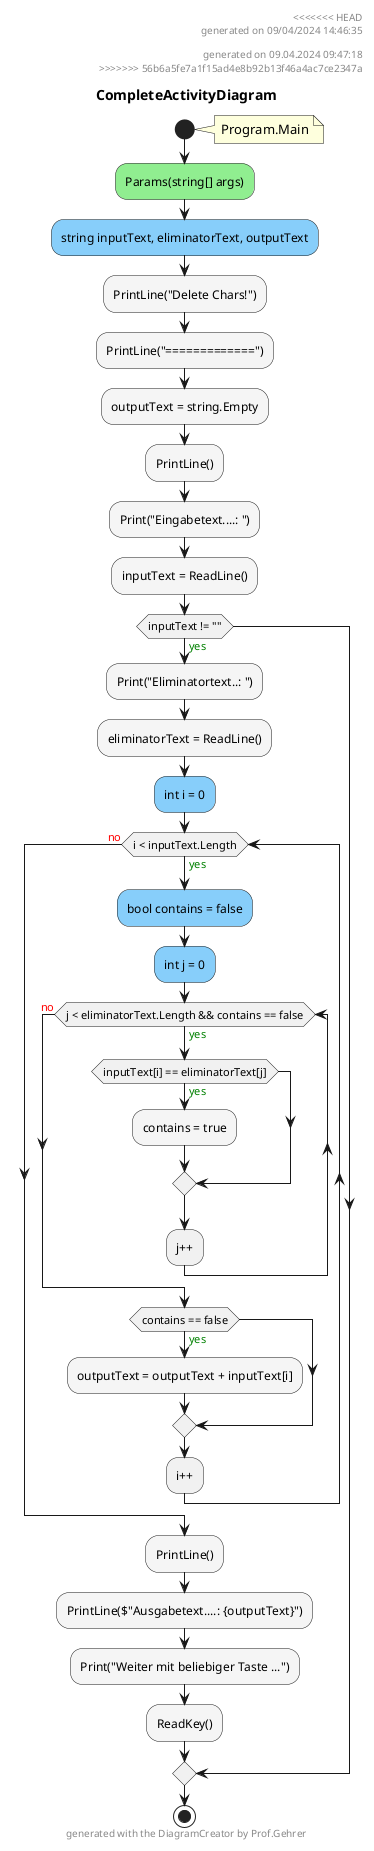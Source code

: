 @startuml CompleteActivityDiagram
header
<<<<<<< HEAD
generated on 09/04/2024 14:46:35
=======
generated on 09.04.2024 09:47:18
>>>>>>> 56b6a5fe7a1f15ad4e8b92b13f46a4ac7ce2347a
end header
title CompleteActivityDiagram
start
note right:  Program.Main
#LightGreen:Params(string[] args);
#LightSkyBlue:string inputText, eliminatorText, outputText;
#WhiteSmoke:PrintLine("Delete Chars!");
#WhiteSmoke:PrintLine("=============");
#WhiteSmoke:outputText = string.Empty;
#WhiteSmoke:PrintLine();
#WhiteSmoke:Print("Eingabetext....: ");
#WhiteSmoke:inputText = ReadLine();
if (inputText != "") then (<color:green>yes)
        #WhiteSmoke:Print("Eliminatortext..: ");
        #WhiteSmoke:eliminatorText = ReadLine();
        #LightSkyBlue:int i = 0;
        while (i < inputText.Length) is (<color:green>yes)
                #LightSkyBlue:bool contains = false;
                #LightSkyBlue:int j = 0;
                while (j < eliminatorText.Length && contains == false) is (<color:green>yes)
                        if (inputText[i] == eliminatorText[j]) then (<color:green>yes)
                                #WhiteSmoke:contains = true;
                        endif
                :j++;
                endwhile (<color:red>no)
                if (contains == false) then (<color:green>yes)
                        #WhiteSmoke:outputText = outputText + inputText[i];
                endif
        :i++;
        endwhile (<color:red>no)
        #WhiteSmoke:PrintLine();
        #WhiteSmoke:PrintLine($"Ausgabetext....: {outputText}");
        #WhiteSmoke:Print("Weiter mit beliebiger Taste ...");
        #WhiteSmoke:ReadKey();
endif
stop
footer
generated with the DiagramCreator by Prof.Gehrer
end footer
@enduml
